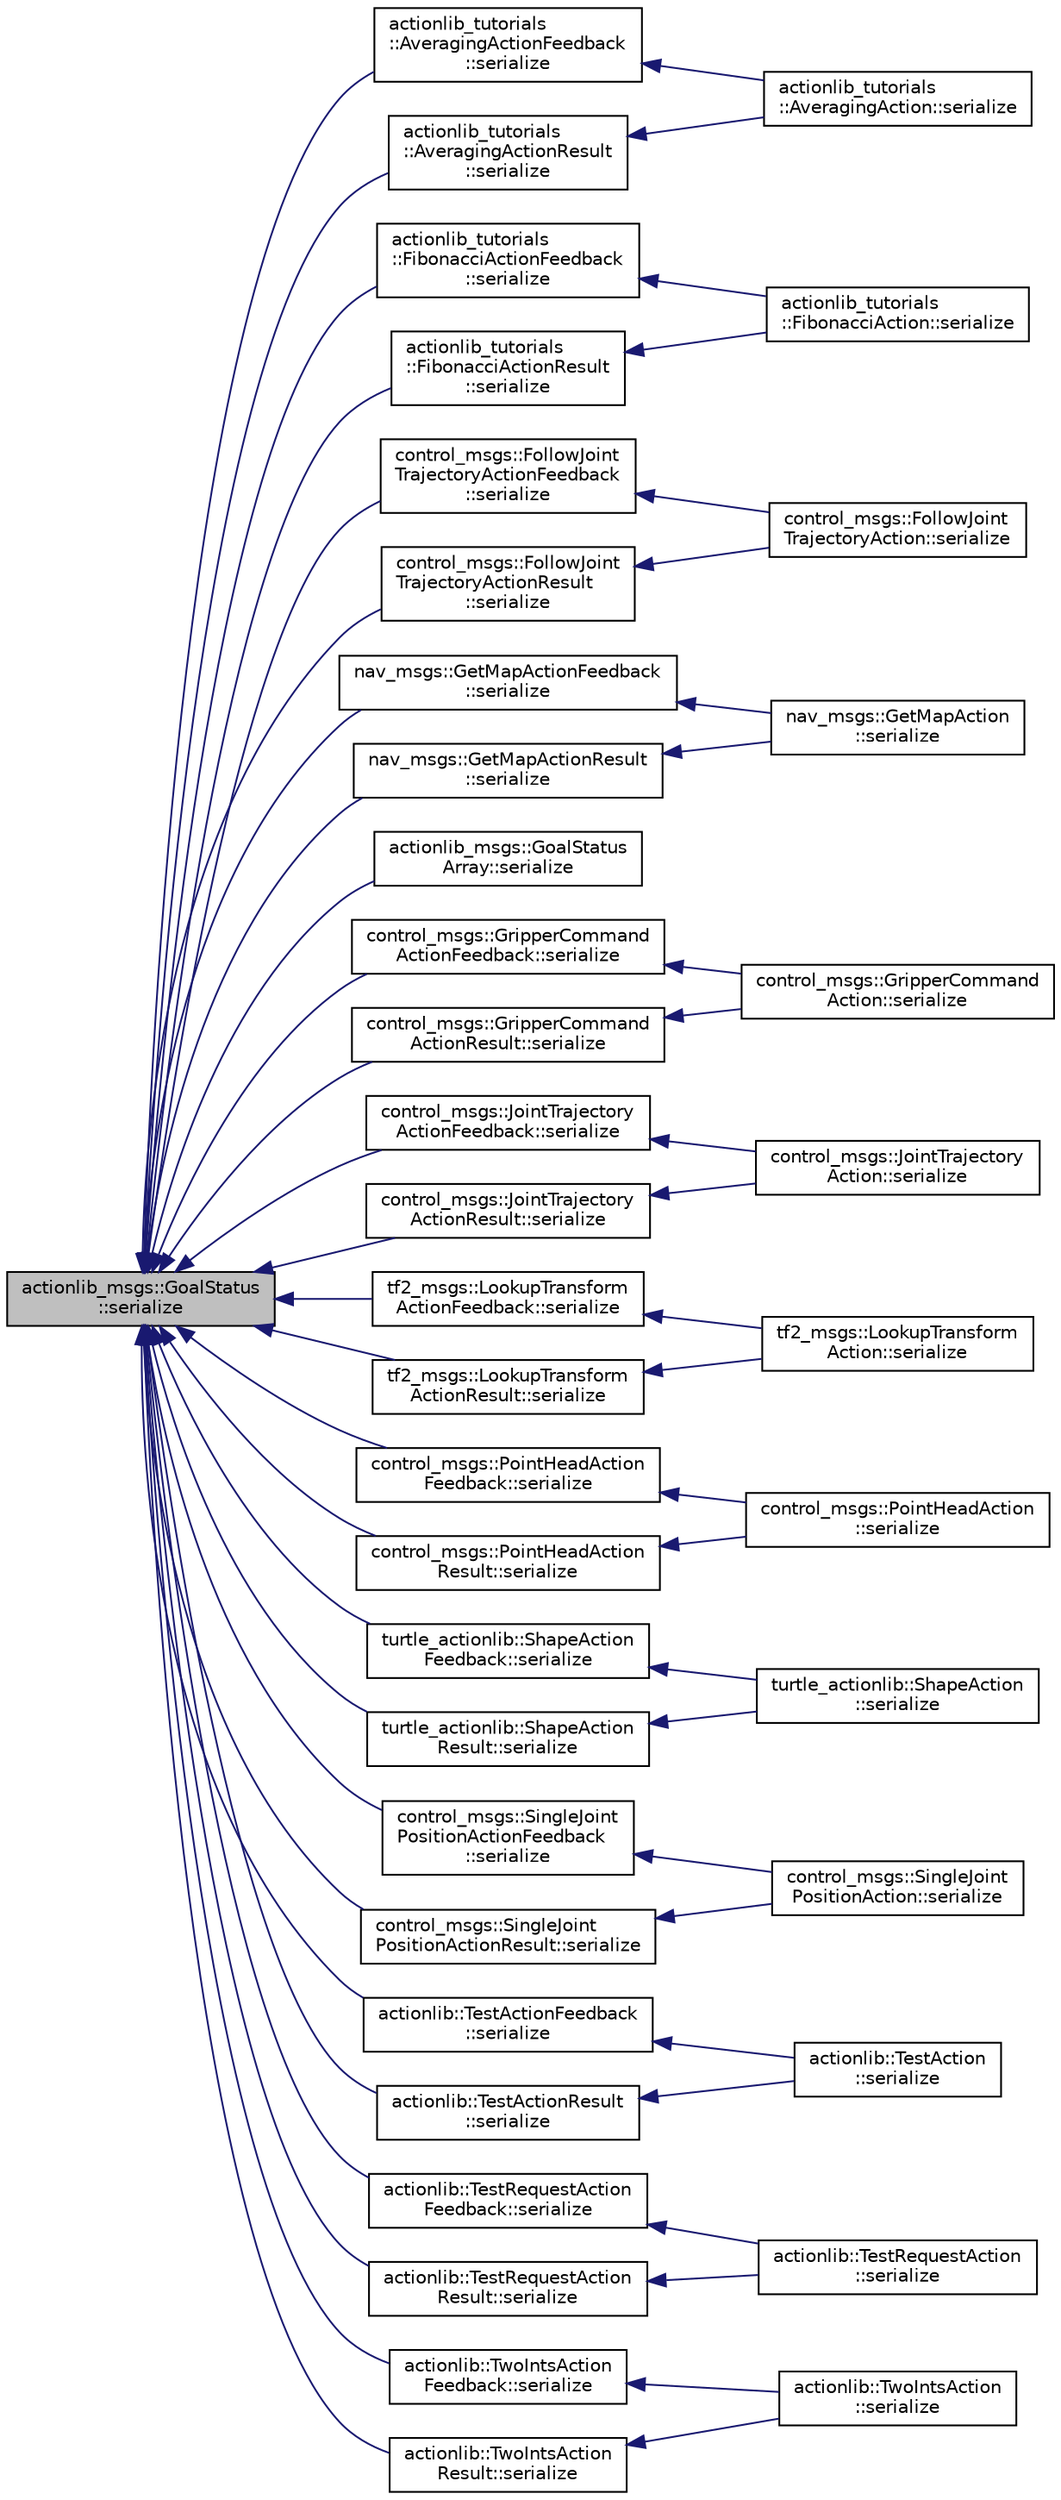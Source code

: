 digraph "actionlib_msgs::GoalStatus::serialize"
{
  edge [fontname="Helvetica",fontsize="10",labelfontname="Helvetica",labelfontsize="10"];
  node [fontname="Helvetica",fontsize="10",shape=record];
  rankdir="LR";
  Node1 [label="actionlib_msgs::GoalStatus\l::serialize",height=0.2,width=0.4,color="black", fillcolor="grey75", style="filled" fontcolor="black"];
  Node1 -> Node2 [dir="back",color="midnightblue",fontsize="10",style="solid",fontname="Helvetica"];
  Node2 [label="actionlib_tutorials\l::AveragingActionFeedback\l::serialize",height=0.2,width=0.4,color="black", fillcolor="white", style="filled",URL="$classactionlib__tutorials_1_1_averaging_action_feedback.html#a34eb955b0fb1c3d8d98ab7281c0b3b3b"];
  Node2 -> Node3 [dir="back",color="midnightblue",fontsize="10",style="solid",fontname="Helvetica"];
  Node3 [label="actionlib_tutorials\l::AveragingAction::serialize",height=0.2,width=0.4,color="black", fillcolor="white", style="filled",URL="$classactionlib__tutorials_1_1_averaging_action.html#a5285dbc242000ddc64aeac2bced02a11"];
  Node1 -> Node4 [dir="back",color="midnightblue",fontsize="10",style="solid",fontname="Helvetica"];
  Node4 [label="actionlib_tutorials\l::AveragingActionResult\l::serialize",height=0.2,width=0.4,color="black", fillcolor="white", style="filled",URL="$classactionlib__tutorials_1_1_averaging_action_result.html#ab87576a3ad872adf10a6d6cc5ba54a36"];
  Node4 -> Node3 [dir="back",color="midnightblue",fontsize="10",style="solid",fontname="Helvetica"];
  Node1 -> Node5 [dir="back",color="midnightblue",fontsize="10",style="solid",fontname="Helvetica"];
  Node5 [label="actionlib_tutorials\l::FibonacciActionFeedback\l::serialize",height=0.2,width=0.4,color="black", fillcolor="white", style="filled",URL="$classactionlib__tutorials_1_1_fibonacci_action_feedback.html#a19669920623a1ed9ee75f89684b7d76c"];
  Node5 -> Node6 [dir="back",color="midnightblue",fontsize="10",style="solid",fontname="Helvetica"];
  Node6 [label="actionlib_tutorials\l::FibonacciAction::serialize",height=0.2,width=0.4,color="black", fillcolor="white", style="filled",URL="$classactionlib__tutorials_1_1_fibonacci_action.html#a51880d9a95852797130992e44631acda"];
  Node1 -> Node7 [dir="back",color="midnightblue",fontsize="10",style="solid",fontname="Helvetica"];
  Node7 [label="actionlib_tutorials\l::FibonacciActionResult\l::serialize",height=0.2,width=0.4,color="black", fillcolor="white", style="filled",URL="$classactionlib__tutorials_1_1_fibonacci_action_result.html#a8a68692a15f6631cf51119ccf3f8716f"];
  Node7 -> Node6 [dir="back",color="midnightblue",fontsize="10",style="solid",fontname="Helvetica"];
  Node1 -> Node8 [dir="back",color="midnightblue",fontsize="10",style="solid",fontname="Helvetica"];
  Node8 [label="control_msgs::FollowJoint\lTrajectoryActionFeedback\l::serialize",height=0.2,width=0.4,color="black", fillcolor="white", style="filled",URL="$classcontrol__msgs_1_1_follow_joint_trajectory_action_feedback.html#a67659f1d9a5e1da054f7ec2e0e143cdb"];
  Node8 -> Node9 [dir="back",color="midnightblue",fontsize="10",style="solid",fontname="Helvetica"];
  Node9 [label="control_msgs::FollowJoint\lTrajectoryAction::serialize",height=0.2,width=0.4,color="black", fillcolor="white", style="filled",URL="$classcontrol__msgs_1_1_follow_joint_trajectory_action.html#a2df0d37f15e4ec31d79844bdbea7433b"];
  Node1 -> Node10 [dir="back",color="midnightblue",fontsize="10",style="solid",fontname="Helvetica"];
  Node10 [label="control_msgs::FollowJoint\lTrajectoryActionResult\l::serialize",height=0.2,width=0.4,color="black", fillcolor="white", style="filled",URL="$classcontrol__msgs_1_1_follow_joint_trajectory_action_result.html#a800d11befc4b9a521150192c36473306"];
  Node10 -> Node9 [dir="back",color="midnightblue",fontsize="10",style="solid",fontname="Helvetica"];
  Node1 -> Node11 [dir="back",color="midnightblue",fontsize="10",style="solid",fontname="Helvetica"];
  Node11 [label="nav_msgs::GetMapActionFeedback\l::serialize",height=0.2,width=0.4,color="black", fillcolor="white", style="filled",URL="$classnav__msgs_1_1_get_map_action_feedback.html#ab888b882c859a4b023a46caaa49fe483"];
  Node11 -> Node12 [dir="back",color="midnightblue",fontsize="10",style="solid",fontname="Helvetica"];
  Node12 [label="nav_msgs::GetMapAction\l::serialize",height=0.2,width=0.4,color="black", fillcolor="white", style="filled",URL="$classnav__msgs_1_1_get_map_action.html#a7498cde713776b8fdcc54fbece0d2a3b"];
  Node1 -> Node13 [dir="back",color="midnightblue",fontsize="10",style="solid",fontname="Helvetica"];
  Node13 [label="nav_msgs::GetMapActionResult\l::serialize",height=0.2,width=0.4,color="black", fillcolor="white", style="filled",URL="$classnav__msgs_1_1_get_map_action_result.html#a894488d06f9e21a9d97d9dba6f5e55e3"];
  Node13 -> Node12 [dir="back",color="midnightblue",fontsize="10",style="solid",fontname="Helvetica"];
  Node1 -> Node14 [dir="back",color="midnightblue",fontsize="10",style="solid",fontname="Helvetica"];
  Node14 [label="actionlib_msgs::GoalStatus\lArray::serialize",height=0.2,width=0.4,color="black", fillcolor="white", style="filled",URL="$classactionlib__msgs_1_1_goal_status_array.html#a4e630bd84e5f0c6347c74eaed03eba0c"];
  Node1 -> Node15 [dir="back",color="midnightblue",fontsize="10",style="solid",fontname="Helvetica"];
  Node15 [label="control_msgs::GripperCommand\lActionFeedback::serialize",height=0.2,width=0.4,color="black", fillcolor="white", style="filled",URL="$classcontrol__msgs_1_1_gripper_command_action_feedback.html#acc2a23cbed8c719c819bc79f83916918"];
  Node15 -> Node16 [dir="back",color="midnightblue",fontsize="10",style="solid",fontname="Helvetica"];
  Node16 [label="control_msgs::GripperCommand\lAction::serialize",height=0.2,width=0.4,color="black", fillcolor="white", style="filled",URL="$classcontrol__msgs_1_1_gripper_command_action.html#acc4640f453b7ac0c9bd697a09578c08d"];
  Node1 -> Node17 [dir="back",color="midnightblue",fontsize="10",style="solid",fontname="Helvetica"];
  Node17 [label="control_msgs::GripperCommand\lActionResult::serialize",height=0.2,width=0.4,color="black", fillcolor="white", style="filled",URL="$classcontrol__msgs_1_1_gripper_command_action_result.html#acdd6020ab9235275cbad006ddd7ce2ca"];
  Node17 -> Node16 [dir="back",color="midnightblue",fontsize="10",style="solid",fontname="Helvetica"];
  Node1 -> Node18 [dir="back",color="midnightblue",fontsize="10",style="solid",fontname="Helvetica"];
  Node18 [label="control_msgs::JointTrajectory\lActionFeedback::serialize",height=0.2,width=0.4,color="black", fillcolor="white", style="filled",URL="$classcontrol__msgs_1_1_joint_trajectory_action_feedback.html#a32db6cba7c107d02968971ba4c41dae8"];
  Node18 -> Node19 [dir="back",color="midnightblue",fontsize="10",style="solid",fontname="Helvetica"];
  Node19 [label="control_msgs::JointTrajectory\lAction::serialize",height=0.2,width=0.4,color="black", fillcolor="white", style="filled",URL="$classcontrol__msgs_1_1_joint_trajectory_action.html#ac250f15399e2404388207bcb90463cb3"];
  Node1 -> Node20 [dir="back",color="midnightblue",fontsize="10",style="solid",fontname="Helvetica"];
  Node20 [label="control_msgs::JointTrajectory\lActionResult::serialize",height=0.2,width=0.4,color="black", fillcolor="white", style="filled",URL="$classcontrol__msgs_1_1_joint_trajectory_action_result.html#a5843c7481b13089059499c64e62c0efb"];
  Node20 -> Node19 [dir="back",color="midnightblue",fontsize="10",style="solid",fontname="Helvetica"];
  Node1 -> Node21 [dir="back",color="midnightblue",fontsize="10",style="solid",fontname="Helvetica"];
  Node21 [label="tf2_msgs::LookupTransform\lActionFeedback::serialize",height=0.2,width=0.4,color="black", fillcolor="white", style="filled",URL="$classtf2__msgs_1_1_lookup_transform_action_feedback.html#af628dc858ed2e58cf105920292b66286"];
  Node21 -> Node22 [dir="back",color="midnightblue",fontsize="10",style="solid",fontname="Helvetica"];
  Node22 [label="tf2_msgs::LookupTransform\lAction::serialize",height=0.2,width=0.4,color="black", fillcolor="white", style="filled",URL="$classtf2__msgs_1_1_lookup_transform_action.html#a7c5880ab1d4af63ee270b5ddfad178b5"];
  Node1 -> Node23 [dir="back",color="midnightblue",fontsize="10",style="solid",fontname="Helvetica"];
  Node23 [label="tf2_msgs::LookupTransform\lActionResult::serialize",height=0.2,width=0.4,color="black", fillcolor="white", style="filled",URL="$classtf2__msgs_1_1_lookup_transform_action_result.html#a523937865c7544102a3e0b236bbca3c0"];
  Node23 -> Node22 [dir="back",color="midnightblue",fontsize="10",style="solid",fontname="Helvetica"];
  Node1 -> Node24 [dir="back",color="midnightblue",fontsize="10",style="solid",fontname="Helvetica"];
  Node24 [label="control_msgs::PointHeadAction\lFeedback::serialize",height=0.2,width=0.4,color="black", fillcolor="white", style="filled",URL="$classcontrol__msgs_1_1_point_head_action_feedback.html#a3b67eb50ac241b10da436bd8f009b794"];
  Node24 -> Node25 [dir="back",color="midnightblue",fontsize="10",style="solid",fontname="Helvetica"];
  Node25 [label="control_msgs::PointHeadAction\l::serialize",height=0.2,width=0.4,color="black", fillcolor="white", style="filled",URL="$classcontrol__msgs_1_1_point_head_action.html#a3ab02dbe3e593381dd69f219b06facc1"];
  Node1 -> Node26 [dir="back",color="midnightblue",fontsize="10",style="solid",fontname="Helvetica"];
  Node26 [label="control_msgs::PointHeadAction\lResult::serialize",height=0.2,width=0.4,color="black", fillcolor="white", style="filled",URL="$classcontrol__msgs_1_1_point_head_action_result.html#a9d738583f1709042d1c91009dcea7bc6"];
  Node26 -> Node25 [dir="back",color="midnightblue",fontsize="10",style="solid",fontname="Helvetica"];
  Node1 -> Node27 [dir="back",color="midnightblue",fontsize="10",style="solid",fontname="Helvetica"];
  Node27 [label="turtle_actionlib::ShapeAction\lFeedback::serialize",height=0.2,width=0.4,color="black", fillcolor="white", style="filled",URL="$classturtle__actionlib_1_1_shape_action_feedback.html#a8f584bf46eea24fb15ae7d3533cd768e"];
  Node27 -> Node28 [dir="back",color="midnightblue",fontsize="10",style="solid",fontname="Helvetica"];
  Node28 [label="turtle_actionlib::ShapeAction\l::serialize",height=0.2,width=0.4,color="black", fillcolor="white", style="filled",URL="$classturtle__actionlib_1_1_shape_action.html#a6810127b9473fde47ad4c979422e857c"];
  Node1 -> Node29 [dir="back",color="midnightblue",fontsize="10",style="solid",fontname="Helvetica"];
  Node29 [label="turtle_actionlib::ShapeAction\lResult::serialize",height=0.2,width=0.4,color="black", fillcolor="white", style="filled",URL="$classturtle__actionlib_1_1_shape_action_result.html#ad43642fcd36e7140f0c678f8b592e88a"];
  Node29 -> Node28 [dir="back",color="midnightblue",fontsize="10",style="solid",fontname="Helvetica"];
  Node1 -> Node30 [dir="back",color="midnightblue",fontsize="10",style="solid",fontname="Helvetica"];
  Node30 [label="control_msgs::SingleJoint\lPositionActionFeedback\l::serialize",height=0.2,width=0.4,color="black", fillcolor="white", style="filled",URL="$classcontrol__msgs_1_1_single_joint_position_action_feedback.html#aaf7f39e6c32642cb612e1d9029b15833"];
  Node30 -> Node31 [dir="back",color="midnightblue",fontsize="10",style="solid",fontname="Helvetica"];
  Node31 [label="control_msgs::SingleJoint\lPositionAction::serialize",height=0.2,width=0.4,color="black", fillcolor="white", style="filled",URL="$classcontrol__msgs_1_1_single_joint_position_action.html#a6cd9a677b3ae58e6afe225f9e8eace63"];
  Node1 -> Node32 [dir="back",color="midnightblue",fontsize="10",style="solid",fontname="Helvetica"];
  Node32 [label="control_msgs::SingleJoint\lPositionActionResult::serialize",height=0.2,width=0.4,color="black", fillcolor="white", style="filled",URL="$classcontrol__msgs_1_1_single_joint_position_action_result.html#a8c6d70cc8d56c0bc1d161493b2bbab4c"];
  Node32 -> Node31 [dir="back",color="midnightblue",fontsize="10",style="solid",fontname="Helvetica"];
  Node1 -> Node33 [dir="back",color="midnightblue",fontsize="10",style="solid",fontname="Helvetica"];
  Node33 [label="actionlib::TestActionFeedback\l::serialize",height=0.2,width=0.4,color="black", fillcolor="white", style="filled",URL="$classactionlib_1_1_test_action_feedback.html#af982053ebba205df8c44e047535bb1c1"];
  Node33 -> Node34 [dir="back",color="midnightblue",fontsize="10",style="solid",fontname="Helvetica"];
  Node34 [label="actionlib::TestAction\l::serialize",height=0.2,width=0.4,color="black", fillcolor="white", style="filled",URL="$classactionlib_1_1_test_action.html#a0b581ae235260e9fd2ee238b8ab63d80"];
  Node1 -> Node35 [dir="back",color="midnightblue",fontsize="10",style="solid",fontname="Helvetica"];
  Node35 [label="actionlib::TestActionResult\l::serialize",height=0.2,width=0.4,color="black", fillcolor="white", style="filled",URL="$classactionlib_1_1_test_action_result.html#aa5e365f432ce94b5c1fe647836b049f2"];
  Node35 -> Node34 [dir="back",color="midnightblue",fontsize="10",style="solid",fontname="Helvetica"];
  Node1 -> Node36 [dir="back",color="midnightblue",fontsize="10",style="solid",fontname="Helvetica"];
  Node36 [label="actionlib::TestRequestAction\lFeedback::serialize",height=0.2,width=0.4,color="black", fillcolor="white", style="filled",URL="$classactionlib_1_1_test_request_action_feedback.html#a312005b745e0c7a727247fd21eb2e2cd"];
  Node36 -> Node37 [dir="back",color="midnightblue",fontsize="10",style="solid",fontname="Helvetica"];
  Node37 [label="actionlib::TestRequestAction\l::serialize",height=0.2,width=0.4,color="black", fillcolor="white", style="filled",URL="$classactionlib_1_1_test_request_action.html#ab5961f9b1facd5db88cd429d20a004e5"];
  Node1 -> Node38 [dir="back",color="midnightblue",fontsize="10",style="solid",fontname="Helvetica"];
  Node38 [label="actionlib::TestRequestAction\lResult::serialize",height=0.2,width=0.4,color="black", fillcolor="white", style="filled",URL="$classactionlib_1_1_test_request_action_result.html#a2513208710f74f4c0a5a80cc7f7982c7"];
  Node38 -> Node37 [dir="back",color="midnightblue",fontsize="10",style="solid",fontname="Helvetica"];
  Node1 -> Node39 [dir="back",color="midnightblue",fontsize="10",style="solid",fontname="Helvetica"];
  Node39 [label="actionlib::TwoIntsAction\lFeedback::serialize",height=0.2,width=0.4,color="black", fillcolor="white", style="filled",URL="$classactionlib_1_1_two_ints_action_feedback.html#a88965bac35a08bbbab171c8033240b8c"];
  Node39 -> Node40 [dir="back",color="midnightblue",fontsize="10",style="solid",fontname="Helvetica"];
  Node40 [label="actionlib::TwoIntsAction\l::serialize",height=0.2,width=0.4,color="black", fillcolor="white", style="filled",URL="$classactionlib_1_1_two_ints_action.html#ac8d3d6a7a4d941cdb19a3fba14e06937"];
  Node1 -> Node41 [dir="back",color="midnightblue",fontsize="10",style="solid",fontname="Helvetica"];
  Node41 [label="actionlib::TwoIntsAction\lResult::serialize",height=0.2,width=0.4,color="black", fillcolor="white", style="filled",URL="$classactionlib_1_1_two_ints_action_result.html#a300a541a124a326099f1a00a0f73782f"];
  Node41 -> Node40 [dir="back",color="midnightblue",fontsize="10",style="solid",fontname="Helvetica"];
}
